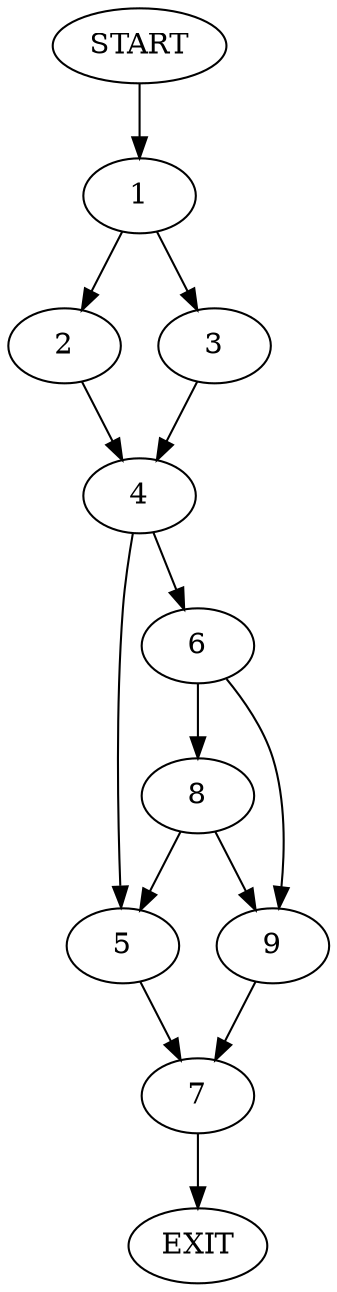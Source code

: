 digraph {
0 [label="START"]
10 [label="EXIT"]
0 -> 1
1 -> 2
1 -> 3
2 -> 4
3 -> 4
4 -> 5
4 -> 6
5 -> 7
6 -> 8
6 -> 9
8 -> 5
8 -> 9
9 -> 7
7 -> 10
}
